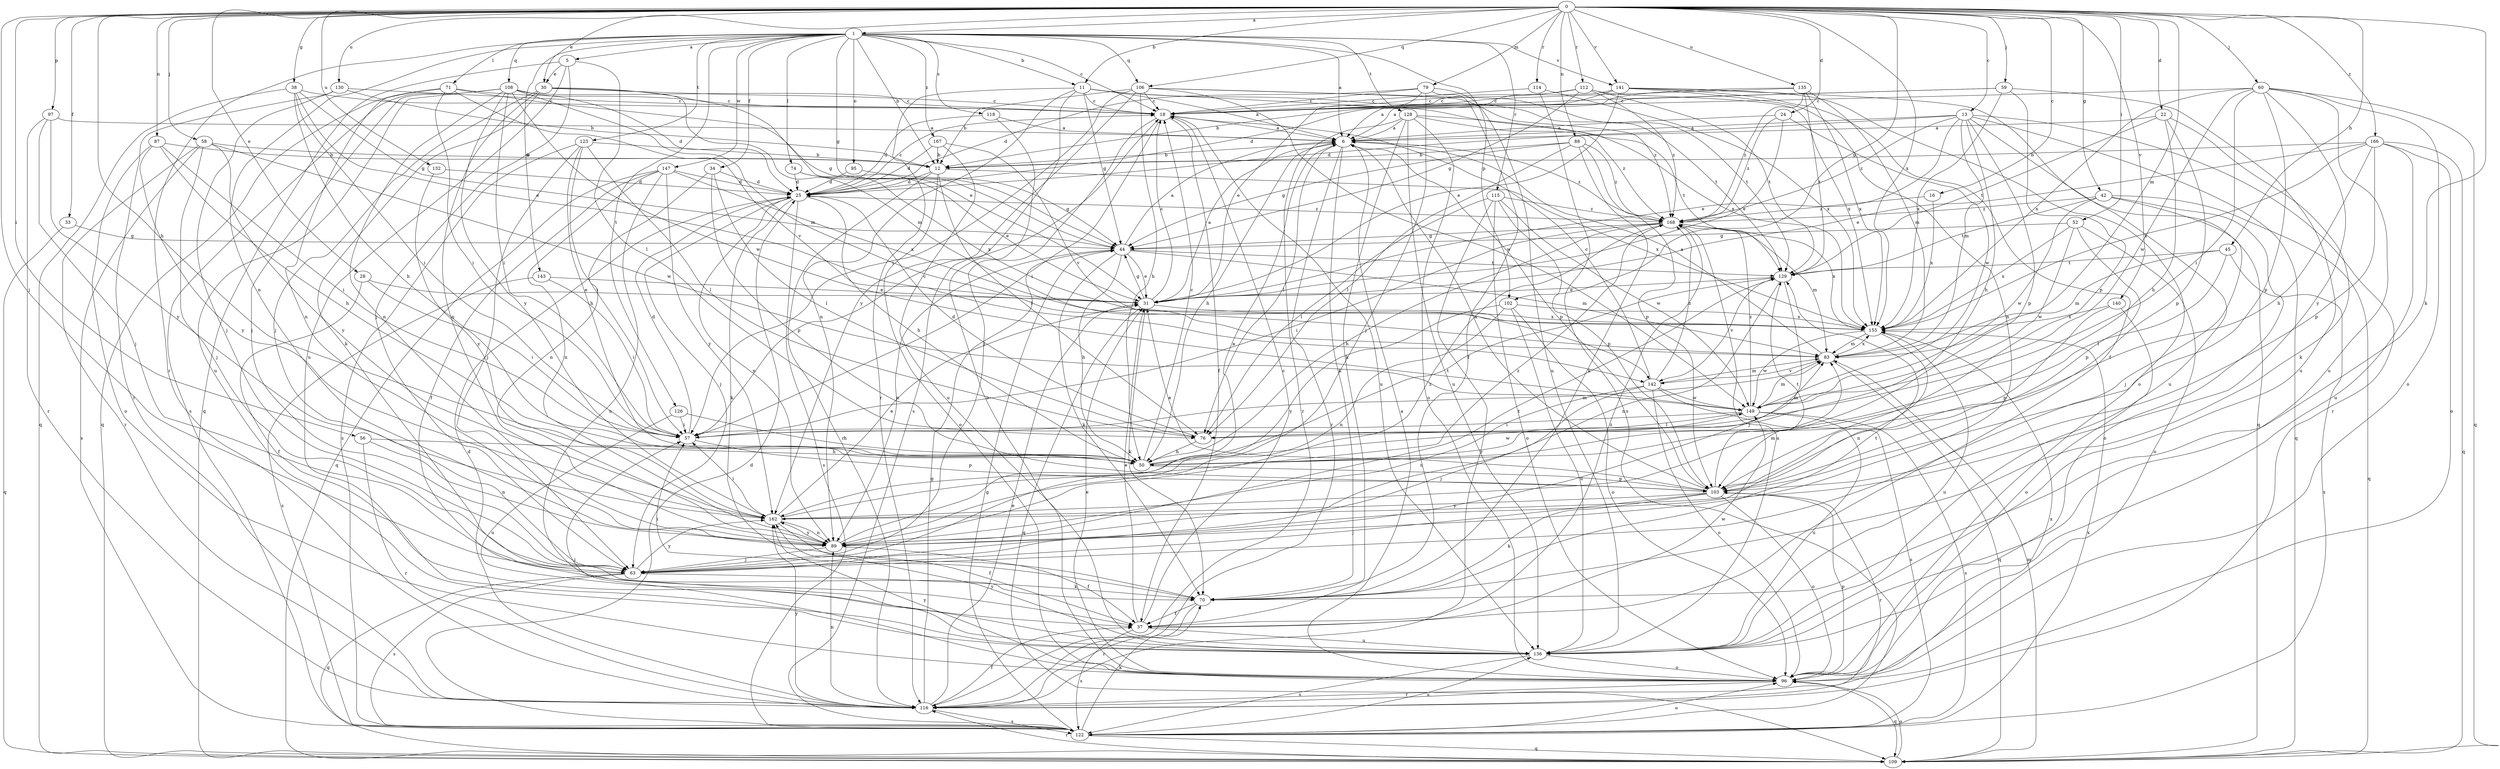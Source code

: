 strict digraph  {
0;
1;
5;
6;
11;
12;
13;
16;
18;
22;
24;
25;
28;
30;
31;
33;
34;
37;
38;
42;
44;
45;
50;
52;
56;
57;
58;
59;
60;
63;
70;
71;
74;
76;
79;
83;
87;
88;
89;
95;
96;
97;
102;
103;
106;
108;
109;
112;
114;
115;
116;
118;
122;
123;
126;
128;
129;
130;
132;
135;
136;
140;
141;
142;
143;
147;
149;
155;
162;
166;
167;
168;
0 -> 1  [label=a];
0 -> 11  [label=b];
0 -> 13  [label=c];
0 -> 16  [label=c];
0 -> 22  [label=d];
0 -> 24  [label=d];
0 -> 28  [label=e];
0 -> 30  [label=e];
0 -> 33  [label=f];
0 -> 38  [label=g];
0 -> 42  [label=g];
0 -> 45  [label=h];
0 -> 50  [label=h];
0 -> 52  [label=i];
0 -> 56  [label=i];
0 -> 58  [label=j];
0 -> 59  [label=j];
0 -> 60  [label=j];
0 -> 63  [label=j];
0 -> 70  [label=k];
0 -> 79  [label=m];
0 -> 83  [label=m];
0 -> 87  [label=n];
0 -> 88  [label=n];
0 -> 97  [label=p];
0 -> 102  [label=p];
0 -> 106  [label=q];
0 -> 112  [label=r];
0 -> 114  [label=r];
0 -> 130  [label=u];
0 -> 132  [label=u];
0 -> 135  [label=u];
0 -> 140  [label=v];
0 -> 141  [label=v];
0 -> 155  [label=x];
0 -> 166  [label=z];
1 -> 5  [label=a];
1 -> 6  [label=a];
1 -> 11  [label=b];
1 -> 12  [label=b];
1 -> 18  [label=c];
1 -> 34  [label=f];
1 -> 44  [label=g];
1 -> 71  [label=l];
1 -> 74  [label=l];
1 -> 89  [label=n];
1 -> 95  [label=o];
1 -> 102  [label=p];
1 -> 106  [label=q];
1 -> 108  [label=q];
1 -> 115  [label=r];
1 -> 116  [label=r];
1 -> 118  [label=s];
1 -> 123  [label=t];
1 -> 126  [label=t];
1 -> 128  [label=t];
1 -> 141  [label=v];
1 -> 143  [label=w];
1 -> 147  [label=w];
1 -> 167  [label=z];
5 -> 30  [label=e];
5 -> 63  [label=j];
5 -> 76  [label=l];
5 -> 109  [label=q];
5 -> 136  [label=u];
6 -> 12  [label=b];
6 -> 50  [label=h];
6 -> 70  [label=k];
6 -> 76  [label=l];
6 -> 103  [label=p];
6 -> 116  [label=r];
6 -> 168  [label=z];
11 -> 6  [label=a];
11 -> 18  [label=c];
11 -> 44  [label=g];
11 -> 89  [label=n];
11 -> 116  [label=r];
11 -> 122  [label=s];
11 -> 129  [label=t];
11 -> 155  [label=x];
12 -> 25  [label=d];
12 -> 76  [label=l];
12 -> 96  [label=o];
12 -> 116  [label=r];
12 -> 155  [label=x];
13 -> 6  [label=a];
13 -> 25  [label=d];
13 -> 31  [label=e];
13 -> 50  [label=h];
13 -> 83  [label=m];
13 -> 103  [label=p];
13 -> 109  [label=q];
13 -> 116  [label=r];
13 -> 136  [label=u];
13 -> 168  [label=z];
16 -> 155  [label=x];
16 -> 168  [label=z];
18 -> 6  [label=a];
18 -> 37  [label=f];
18 -> 57  [label=i];
18 -> 63  [label=j];
18 -> 136  [label=u];
22 -> 6  [label=a];
22 -> 50  [label=h];
22 -> 70  [label=k];
22 -> 103  [label=p];
22 -> 129  [label=t];
24 -> 6  [label=a];
24 -> 31  [label=e];
24 -> 149  [label=w];
24 -> 168  [label=z];
25 -> 18  [label=c];
25 -> 50  [label=h];
25 -> 63  [label=j];
25 -> 70  [label=k];
25 -> 89  [label=n];
25 -> 122  [label=s];
25 -> 168  [label=z];
28 -> 31  [label=e];
28 -> 37  [label=f];
28 -> 57  [label=i];
30 -> 18  [label=c];
30 -> 31  [label=e];
30 -> 63  [label=j];
30 -> 70  [label=k];
30 -> 83  [label=m];
30 -> 89  [label=n];
31 -> 6  [label=a];
31 -> 18  [label=c];
31 -> 44  [label=g];
31 -> 70  [label=k];
31 -> 109  [label=q];
31 -> 155  [label=x];
33 -> 44  [label=g];
33 -> 109  [label=q];
34 -> 25  [label=d];
34 -> 76  [label=l];
34 -> 89  [label=n];
34 -> 103  [label=p];
37 -> 18  [label=c];
37 -> 31  [label=e];
37 -> 122  [label=s];
37 -> 136  [label=u];
37 -> 149  [label=w];
37 -> 168  [label=z];
38 -> 18  [label=c];
38 -> 31  [label=e];
38 -> 44  [label=g];
38 -> 50  [label=h];
38 -> 57  [label=i];
38 -> 109  [label=q];
42 -> 63  [label=j];
42 -> 96  [label=o];
42 -> 109  [label=q];
42 -> 129  [label=t];
42 -> 149  [label=w];
42 -> 168  [label=z];
44 -> 6  [label=a];
44 -> 31  [label=e];
44 -> 50  [label=h];
44 -> 70  [label=k];
44 -> 83  [label=m];
44 -> 89  [label=n];
44 -> 129  [label=t];
45 -> 76  [label=l];
45 -> 83  [label=m];
45 -> 122  [label=s];
45 -> 129  [label=t];
50 -> 18  [label=c];
50 -> 103  [label=p];
50 -> 129  [label=t];
50 -> 149  [label=w];
52 -> 44  [label=g];
52 -> 96  [label=o];
52 -> 103  [label=p];
52 -> 149  [label=w];
52 -> 155  [label=x];
56 -> 50  [label=h];
56 -> 89  [label=n];
56 -> 116  [label=r];
57 -> 18  [label=c];
57 -> 25  [label=d];
57 -> 83  [label=m];
57 -> 103  [label=p];
58 -> 12  [label=b];
58 -> 63  [label=j];
58 -> 116  [label=r];
58 -> 122  [label=s];
58 -> 149  [label=w];
58 -> 162  [label=y];
59 -> 6  [label=a];
59 -> 18  [label=c];
59 -> 103  [label=p];
59 -> 136  [label=u];
59 -> 155  [label=x];
60 -> 18  [label=c];
60 -> 57  [label=i];
60 -> 96  [label=o];
60 -> 103  [label=p];
60 -> 109  [label=q];
60 -> 136  [label=u];
60 -> 149  [label=w];
60 -> 155  [label=x];
60 -> 162  [label=y];
63 -> 70  [label=k];
63 -> 109  [label=q];
63 -> 122  [label=s];
63 -> 162  [label=y];
70 -> 37  [label=f];
70 -> 57  [label=i];
70 -> 116  [label=r];
70 -> 129  [label=t];
71 -> 18  [label=c];
71 -> 44  [label=g];
71 -> 57  [label=i];
71 -> 89  [label=n];
71 -> 109  [label=q];
71 -> 142  [label=v];
74 -> 25  [label=d];
74 -> 31  [label=e];
74 -> 155  [label=x];
76 -> 25  [label=d];
76 -> 50  [label=h];
76 -> 83  [label=m];
79 -> 18  [label=c];
79 -> 25  [label=d];
79 -> 31  [label=e];
79 -> 37  [label=f];
79 -> 63  [label=j];
79 -> 136  [label=u];
83 -> 6  [label=a];
83 -> 109  [label=q];
83 -> 142  [label=v];
83 -> 155  [label=x];
87 -> 12  [label=b];
87 -> 50  [label=h];
87 -> 57  [label=i];
87 -> 96  [label=o];
87 -> 162  [label=y];
88 -> 12  [label=b];
88 -> 44  [label=g];
88 -> 70  [label=k];
88 -> 76  [label=l];
88 -> 103  [label=p];
88 -> 168  [label=z];
89 -> 6  [label=a];
89 -> 37  [label=f];
89 -> 63  [label=j];
89 -> 129  [label=t];
89 -> 162  [label=y];
89 -> 168  [label=z];
95 -> 25  [label=d];
95 -> 44  [label=g];
96 -> 6  [label=a];
96 -> 31  [label=e];
96 -> 57  [label=i];
96 -> 103  [label=p];
96 -> 109  [label=q];
96 -> 116  [label=r];
96 -> 162  [label=y];
97 -> 6  [label=a];
97 -> 63  [label=j];
97 -> 116  [label=r];
97 -> 162  [label=y];
102 -> 89  [label=n];
102 -> 96  [label=o];
102 -> 136  [label=u];
102 -> 155  [label=x];
102 -> 162  [label=y];
103 -> 6  [label=a];
103 -> 31  [label=e];
103 -> 63  [label=j];
103 -> 70  [label=k];
103 -> 96  [label=o];
103 -> 116  [label=r];
103 -> 129  [label=t];
103 -> 162  [label=y];
106 -> 12  [label=b];
106 -> 18  [label=c];
106 -> 50  [label=h];
106 -> 57  [label=i];
106 -> 129  [label=t];
106 -> 149  [label=w];
106 -> 162  [label=y];
106 -> 168  [label=z];
108 -> 18  [label=c];
108 -> 25  [label=d];
108 -> 57  [label=i];
108 -> 63  [label=j];
108 -> 83  [label=m];
108 -> 89  [label=n];
108 -> 122  [label=s];
108 -> 136  [label=u];
108 -> 149  [label=w];
108 -> 162  [label=y];
109 -> 83  [label=m];
109 -> 96  [label=o];
109 -> 116  [label=r];
112 -> 12  [label=b];
112 -> 18  [label=c];
112 -> 44  [label=g];
112 -> 129  [label=t];
112 -> 155  [label=x];
112 -> 168  [label=z];
114 -> 18  [label=c];
114 -> 122  [label=s];
114 -> 155  [label=x];
115 -> 76  [label=l];
115 -> 96  [label=o];
115 -> 103  [label=p];
115 -> 116  [label=r];
115 -> 149  [label=w];
115 -> 168  [label=z];
116 -> 25  [label=d];
116 -> 31  [label=e];
116 -> 37  [label=f];
116 -> 44  [label=g];
116 -> 89  [label=n];
116 -> 122  [label=s];
116 -> 155  [label=x];
116 -> 162  [label=y];
118 -> 6  [label=a];
118 -> 25  [label=d];
118 -> 96  [label=o];
122 -> 25  [label=d];
122 -> 44  [label=g];
122 -> 70  [label=k];
122 -> 96  [label=o];
122 -> 109  [label=q];
122 -> 136  [label=u];
122 -> 155  [label=x];
123 -> 12  [label=b];
123 -> 50  [label=h];
123 -> 57  [label=i];
123 -> 63  [label=j];
123 -> 76  [label=l];
123 -> 122  [label=s];
126 -> 50  [label=h];
126 -> 57  [label=i];
126 -> 136  [label=u];
128 -> 6  [label=a];
128 -> 70  [label=k];
128 -> 96  [label=o];
128 -> 116  [label=r];
128 -> 129  [label=t];
128 -> 136  [label=u];
128 -> 168  [label=z];
129 -> 31  [label=e];
129 -> 63  [label=j];
129 -> 89  [label=n];
129 -> 142  [label=v];
130 -> 12  [label=b];
130 -> 18  [label=c];
130 -> 63  [label=j];
130 -> 116  [label=r];
132 -> 25  [label=d];
132 -> 162  [label=y];
135 -> 18  [label=c];
135 -> 25  [label=d];
135 -> 83  [label=m];
135 -> 129  [label=t];
135 -> 155  [label=x];
135 -> 168  [label=z];
136 -> 96  [label=o];
136 -> 122  [label=s];
136 -> 162  [label=y];
140 -> 96  [label=o];
140 -> 103  [label=p];
140 -> 155  [label=x];
141 -> 6  [label=a];
141 -> 18  [label=c];
141 -> 31  [label=e];
141 -> 37  [label=f];
141 -> 89  [label=n];
141 -> 96  [label=o];
141 -> 109  [label=q];
142 -> 18  [label=c];
142 -> 63  [label=j];
142 -> 83  [label=m];
142 -> 89  [label=n];
142 -> 96  [label=o];
142 -> 122  [label=s];
142 -> 149  [label=w];
142 -> 168  [label=z];
143 -> 31  [label=e];
143 -> 57  [label=i];
143 -> 122  [label=s];
147 -> 25  [label=d];
147 -> 37  [label=f];
147 -> 89  [label=n];
147 -> 109  [label=q];
147 -> 136  [label=u];
147 -> 155  [label=x];
147 -> 162  [label=y];
149 -> 57  [label=i];
149 -> 76  [label=l];
149 -> 83  [label=m];
149 -> 122  [label=s];
149 -> 136  [label=u];
149 -> 168  [label=z];
155 -> 83  [label=m];
155 -> 89  [label=n];
155 -> 136  [label=u];
155 -> 149  [label=w];
162 -> 31  [label=e];
162 -> 37  [label=f];
162 -> 57  [label=i];
162 -> 83  [label=m];
162 -> 89  [label=n];
162 -> 168  [label=z];
166 -> 12  [label=b];
166 -> 31  [label=e];
166 -> 50  [label=h];
166 -> 96  [label=o];
166 -> 103  [label=p];
166 -> 109  [label=q];
166 -> 136  [label=u];
166 -> 155  [label=x];
167 -> 12  [label=b];
167 -> 25  [label=d];
167 -> 136  [label=u];
167 -> 142  [label=v];
168 -> 44  [label=g];
168 -> 50  [label=h];
168 -> 57  [label=i];
168 -> 83  [label=m];
168 -> 136  [label=u];
168 -> 155  [label=x];
}
